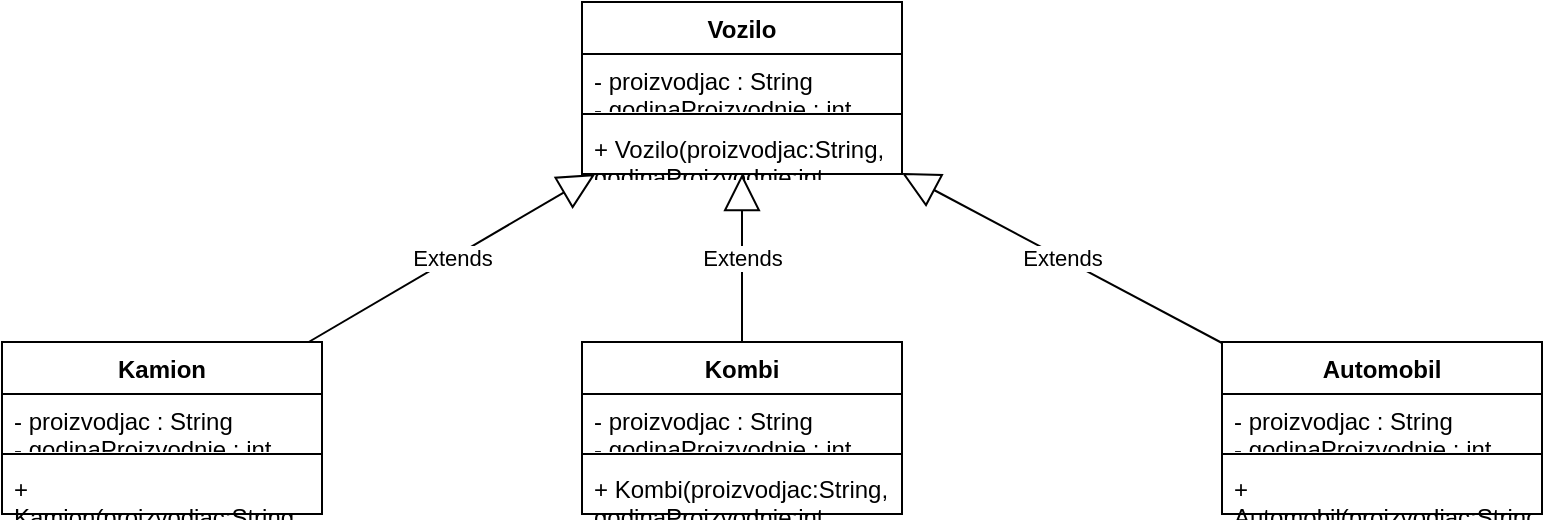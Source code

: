 <mxfile version="28.2.8">
  <diagram name="Page-1" id="eqG3_p7JiX6hEpiDeViZ">
    <mxGraphModel dx="997" dy="574" grid="1" gridSize="10" guides="1" tooltips="1" connect="1" arrows="1" fold="1" page="1" pageScale="1" pageWidth="850" pageHeight="1100" math="0" shadow="0">
      <root>
        <mxCell id="0" />
        <mxCell id="1" parent="0" />
        <mxCell id="RUQEdc-SFjEWuuv2WT2I-1" value="Vozilo" style="swimlane;fontStyle=1;align=center;verticalAlign=top;childLayout=stackLayout;horizontal=1;startSize=26;horizontalStack=0;resizeParent=1;resizeParentMax=0;resizeLast=0;collapsible=1;marginBottom=0;whiteSpace=wrap;html=1;" vertex="1" parent="1">
          <mxGeometry x="330" y="30" width="160" height="86" as="geometry" />
        </mxCell>
        <mxCell id="RUQEdc-SFjEWuuv2WT2I-2" value="&lt;div&gt;- proizvodjac : String&lt;/div&gt;&lt;div&gt;- godinaProizvodnje : int&lt;/div&gt;&lt;div&gt;- kubikaza : int&lt;/div&gt;&lt;div&gt;- boja : String&lt;/div&gt;" style="text;strokeColor=none;fillColor=none;align=left;verticalAlign=top;spacingLeft=4;spacingRight=4;overflow=hidden;rotatable=0;points=[[0,0.5],[1,0.5]];portConstraint=eastwest;whiteSpace=wrap;html=1;" vertex="1" parent="RUQEdc-SFjEWuuv2WT2I-1">
          <mxGeometry y="26" width="160" height="26" as="geometry" />
        </mxCell>
        <mxCell id="RUQEdc-SFjEWuuv2WT2I-3" value="" style="line;strokeWidth=1;fillColor=none;align=left;verticalAlign=middle;spacingTop=-1;spacingLeft=3;spacingRight=3;rotatable=0;labelPosition=right;points=[];portConstraint=eastwest;strokeColor=inherit;" vertex="1" parent="RUQEdc-SFjEWuuv2WT2I-1">
          <mxGeometry y="52" width="160" height="8" as="geometry" />
        </mxCell>
        <mxCell id="RUQEdc-SFjEWuuv2WT2I-4" value="&lt;div&gt;+ Vozilo(proizvodjac:String, godinaProizvodnje:int, kubikaza:int, boja:String)&lt;/div&gt;&lt;div&gt;+ getProizvodjac() : String&lt;/div&gt;&lt;div&gt;+ setProizvodjac(p:String) : void&lt;/div&gt;&lt;div&gt;+ getGodinaProizvodnje() : int&lt;/div&gt;&lt;div&gt;+ setGodinaProizvodnje(g:int) : void&lt;/div&gt;&lt;div&gt;+ getKubikaza() : int&lt;/div&gt;&lt;div&gt;+ setKubikaza(k:int) : void&lt;/div&gt;&lt;div&gt;+ getBoja() : String&lt;/div&gt;&lt;div&gt;+ setBoja(b:String) : void&lt;/div&gt;&lt;div&gt;+ cijenaRegistracije() : double&lt;/div&gt;&lt;div&gt;+ ispisi() : void&lt;/div&gt;" style="text;strokeColor=none;fillColor=none;align=left;verticalAlign=top;spacingLeft=4;spacingRight=4;overflow=hidden;rotatable=0;points=[[0,0.5],[1,0.5]];portConstraint=eastwest;whiteSpace=wrap;html=1;" vertex="1" parent="RUQEdc-SFjEWuuv2WT2I-1">
          <mxGeometry y="60" width="160" height="26" as="geometry" />
        </mxCell>
        <mxCell id="RUQEdc-SFjEWuuv2WT2I-5" value="Automobil" style="swimlane;fontStyle=1;align=center;verticalAlign=top;childLayout=stackLayout;horizontal=1;startSize=26;horizontalStack=0;resizeParent=1;resizeParentMax=0;resizeLast=0;collapsible=1;marginBottom=0;whiteSpace=wrap;html=1;" vertex="1" parent="1">
          <mxGeometry x="650" y="200" width="160" height="86" as="geometry" />
        </mxCell>
        <mxCell id="RUQEdc-SFjEWuuv2WT2I-6" value="&lt;div&gt;- proizvodjac : String&lt;/div&gt;&lt;div&gt;- godinaProizvodnje : int&lt;/div&gt;&lt;div&gt;- kubikaza : int&lt;/div&gt;&lt;div&gt;- boja : String&lt;/div&gt;&lt;div&gt;&lt;div&gt;- brojVrata : int&lt;/div&gt;&lt;div&gt;- tipMotora : String&lt;/div&gt;&lt;/div&gt;" style="text;strokeColor=none;fillColor=none;align=left;verticalAlign=top;spacingLeft=4;spacingRight=4;overflow=hidden;rotatable=0;points=[[0,0.5],[1,0.5]];portConstraint=eastwest;whiteSpace=wrap;html=1;" vertex="1" parent="RUQEdc-SFjEWuuv2WT2I-5">
          <mxGeometry y="26" width="160" height="26" as="geometry" />
        </mxCell>
        <mxCell id="RUQEdc-SFjEWuuv2WT2I-7" value="" style="line;strokeWidth=1;fillColor=none;align=left;verticalAlign=middle;spacingTop=-1;spacingLeft=3;spacingRight=3;rotatable=0;labelPosition=right;points=[];portConstraint=eastwest;strokeColor=inherit;" vertex="1" parent="RUQEdc-SFjEWuuv2WT2I-5">
          <mxGeometry y="52" width="160" height="8" as="geometry" />
        </mxCell>
        <mxCell id="RUQEdc-SFjEWuuv2WT2I-8" value="&lt;div&gt;&lt;div&gt;+ Automobil(proizvodjac:String, godinaProizvodnje:int, kubikaza:int, boja:String, brojVrata:int, tipMotora:String)&lt;/div&gt;&lt;div&gt;+ getBrojVrata() : int&lt;/div&gt;&lt;div&gt;+ setBrojVrata(v:int) : void&lt;/div&gt;&lt;div&gt;+ getTipMotora() : String&lt;/div&gt;&lt;div&gt;+ setTipMotora(t:String) : void&lt;/div&gt;&lt;div&gt;+ cijenaRegistracije() : double&lt;/div&gt;&lt;div&gt;+ ispisi() : void&lt;/div&gt;&lt;/div&gt;" style="text;strokeColor=none;fillColor=none;align=left;verticalAlign=top;spacingLeft=4;spacingRight=4;overflow=hidden;rotatable=0;points=[[0,0.5],[1,0.5]];portConstraint=eastwest;whiteSpace=wrap;html=1;" vertex="1" parent="RUQEdc-SFjEWuuv2WT2I-5">
          <mxGeometry y="60" width="160" height="26" as="geometry" />
        </mxCell>
        <mxCell id="RUQEdc-SFjEWuuv2WT2I-9" value="Kamion" style="swimlane;fontStyle=1;align=center;verticalAlign=top;childLayout=stackLayout;horizontal=1;startSize=26;horizontalStack=0;resizeParent=1;resizeParentMax=0;resizeLast=0;collapsible=1;marginBottom=0;whiteSpace=wrap;html=1;" vertex="1" parent="1">
          <mxGeometry x="40" y="200" width="160" height="86" as="geometry" />
        </mxCell>
        <mxCell id="RUQEdc-SFjEWuuv2WT2I-10" value="&lt;div&gt;- proizvodjac : String&lt;/div&gt;&lt;div&gt;- godinaProizvodnje : int&lt;/div&gt;&lt;div&gt;- kubikaza : int&lt;/div&gt;&lt;div&gt;- boja : String&lt;/div&gt;&lt;div&gt;&lt;div&gt;- kapacitetTereta : double&lt;/div&gt;&lt;div&gt;- prikolica : boolean&lt;/div&gt;&lt;/div&gt;" style="text;strokeColor=none;fillColor=none;align=left;verticalAlign=top;spacingLeft=4;spacingRight=4;overflow=hidden;rotatable=0;points=[[0,0.5],[1,0.5]];portConstraint=eastwest;whiteSpace=wrap;html=1;" vertex="1" parent="RUQEdc-SFjEWuuv2WT2I-9">
          <mxGeometry y="26" width="160" height="26" as="geometry" />
        </mxCell>
        <mxCell id="RUQEdc-SFjEWuuv2WT2I-11" value="" style="line;strokeWidth=1;fillColor=none;align=left;verticalAlign=middle;spacingTop=-1;spacingLeft=3;spacingRight=3;rotatable=0;labelPosition=right;points=[];portConstraint=eastwest;strokeColor=inherit;" vertex="1" parent="RUQEdc-SFjEWuuv2WT2I-9">
          <mxGeometry y="52" width="160" height="8" as="geometry" />
        </mxCell>
        <mxCell id="RUQEdc-SFjEWuuv2WT2I-12" value="&lt;div&gt;+ Kamion(proizvodjac:String, godinaProizvodnje:int, kubikaza:int, boja:String, kapacitetTereta:double, prikolica:boolean)&lt;/div&gt;&lt;div&gt;+ getKapacitetTereta() : double&lt;/div&gt;&lt;div&gt;+ setKapacitetTereta(k:double) : void&lt;/div&gt;&lt;div&gt;+ hasPrikolica() : boolean&lt;/div&gt;&lt;div&gt;+ setPrikolica(p:boolean) : void&lt;/div&gt;&lt;div&gt;+ cijenaRegistracije() : double&lt;/div&gt;&lt;div&gt;+ ispisi() : void&lt;/div&gt;" style="text;strokeColor=none;fillColor=none;align=left;verticalAlign=top;spacingLeft=4;spacingRight=4;overflow=hidden;rotatable=0;points=[[0,0.5],[1,0.5]];portConstraint=eastwest;whiteSpace=wrap;html=1;" vertex="1" parent="RUQEdc-SFjEWuuv2WT2I-9">
          <mxGeometry y="60" width="160" height="26" as="geometry" />
        </mxCell>
        <mxCell id="RUQEdc-SFjEWuuv2WT2I-13" value="Kombi" style="swimlane;fontStyle=1;align=center;verticalAlign=top;childLayout=stackLayout;horizontal=1;startSize=26;horizontalStack=0;resizeParent=1;resizeParentMax=0;resizeLast=0;collapsible=1;marginBottom=0;whiteSpace=wrap;html=1;" vertex="1" parent="1">
          <mxGeometry x="330" y="200" width="160" height="86" as="geometry" />
        </mxCell>
        <mxCell id="RUQEdc-SFjEWuuv2WT2I-14" value="&lt;div&gt;- proizvodjac : String&lt;/div&gt;&lt;div&gt;- godinaProizvodnje : int&lt;/div&gt;&lt;div&gt;- kubikaza : int&lt;/div&gt;&lt;div&gt;- boja : String&lt;/div&gt;&lt;div&gt;&lt;div&gt;- kapacitetPutnika : int&lt;/div&gt;&lt;/div&gt;" style="text;strokeColor=none;fillColor=none;align=left;verticalAlign=top;spacingLeft=4;spacingRight=4;overflow=hidden;rotatable=0;points=[[0,0.5],[1,0.5]];portConstraint=eastwest;whiteSpace=wrap;html=1;" vertex="1" parent="RUQEdc-SFjEWuuv2WT2I-13">
          <mxGeometry y="26" width="160" height="26" as="geometry" />
        </mxCell>
        <mxCell id="RUQEdc-SFjEWuuv2WT2I-15" value="" style="line;strokeWidth=1;fillColor=none;align=left;verticalAlign=middle;spacingTop=-1;spacingLeft=3;spacingRight=3;rotatable=0;labelPosition=right;points=[];portConstraint=eastwest;strokeColor=inherit;" vertex="1" parent="RUQEdc-SFjEWuuv2WT2I-13">
          <mxGeometry y="52" width="160" height="8" as="geometry" />
        </mxCell>
        <mxCell id="RUQEdc-SFjEWuuv2WT2I-16" value="&lt;div&gt;+ Kombi(proizvodjac:String, godinaProizvodnje:int, kubikaza:int, boja:String, kapacitetPutnika:int)&lt;/div&gt;&lt;div&gt;+ getKapacitetPutnika() : int&lt;/div&gt;&lt;div&gt;+ setKapacitetPutnika(k:int) : void&lt;/div&gt;&lt;div&gt;+ cijenaRegistracije() : double&lt;/div&gt;&lt;div&gt;+ ispisi() : void&lt;/div&gt;" style="text;strokeColor=none;fillColor=none;align=left;verticalAlign=top;spacingLeft=4;spacingRight=4;overflow=hidden;rotatable=0;points=[[0,0.5],[1,0.5]];portConstraint=eastwest;whiteSpace=wrap;html=1;" vertex="1" parent="RUQEdc-SFjEWuuv2WT2I-13">
          <mxGeometry y="60" width="160" height="26" as="geometry" />
        </mxCell>
        <mxCell id="RUQEdc-SFjEWuuv2WT2I-17" value="Extends" style="endArrow=block;endSize=16;endFill=0;html=1;rounded=0;" edge="1" parent="1" source="RUQEdc-SFjEWuuv2WT2I-5" target="RUQEdc-SFjEWuuv2WT2I-1">
          <mxGeometry width="160" relative="1" as="geometry">
            <mxPoint x="350" y="300" as="sourcePoint" />
            <mxPoint x="510" y="300" as="targetPoint" />
          </mxGeometry>
        </mxCell>
        <mxCell id="RUQEdc-SFjEWuuv2WT2I-18" value="Extends" style="endArrow=block;endSize=16;endFill=0;html=1;rounded=0;" edge="1" parent="1" source="RUQEdc-SFjEWuuv2WT2I-9" target="RUQEdc-SFjEWuuv2WT2I-1">
          <mxGeometry width="160" relative="1" as="geometry">
            <mxPoint x="520" y="60" as="sourcePoint" />
            <mxPoint x="680" y="60" as="targetPoint" />
          </mxGeometry>
        </mxCell>
        <mxCell id="RUQEdc-SFjEWuuv2WT2I-19" value="Extends" style="endArrow=block;endSize=16;endFill=0;html=1;rounded=0;" edge="1" parent="1" source="RUQEdc-SFjEWuuv2WT2I-13" target="RUQEdc-SFjEWuuv2WT2I-1">
          <mxGeometry width="160" relative="1" as="geometry">
            <mxPoint x="390" y="170" as="sourcePoint" />
            <mxPoint x="520" y="200" as="targetPoint" />
          </mxGeometry>
        </mxCell>
      </root>
    </mxGraphModel>
  </diagram>
</mxfile>
